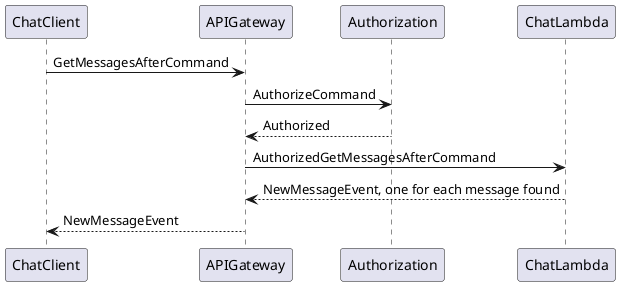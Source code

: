 @startuml
ChatClient -> APIGateway : GetMessagesAfterCommand
APIGateway -> Authorization : AuthorizeCommand
Authorization --> APIGateway : Authorized
APIGateway -> ChatLambda : AuthorizedGetMessagesAfterCommand
ChatLambda --> APIGateway : NewMessageEvent, one for each message found
APIGateway --> ChatClient : NewMessageEvent
@enduml
